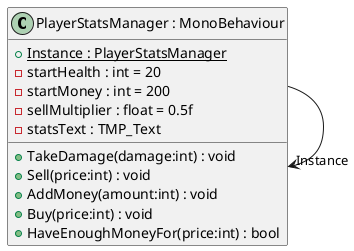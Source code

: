 @startuml
class "PlayerStatsManager : MonoBehaviour" as PlayerStatsManager {
    + {static} Instance : PlayerStatsManager
    - startHealth : int = 20
    - startMoney : int = 200
    - sellMultiplier : float = 0.5f
    - statsText : TMP_Text
    + TakeDamage(damage:int) : void
    + Sell(price:int) : void
    + AddMoney(amount:int) : void
    + Buy(price:int) : void
    + HaveEnoughMoneyFor(price:int) : bool
}
PlayerStatsManager --> "Instance" PlayerStatsManager
@enduml
